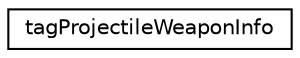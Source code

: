 digraph "Graphical Class Hierarchy"
{
 // LATEX_PDF_SIZE
  edge [fontname="Helvetica",fontsize="10",labelfontname="Helvetica",labelfontsize="10"];
  node [fontname="Helvetica",fontsize="10",shape=record];
  rankdir="LR";
  Node0 [label="tagProjectileWeaponInfo",height=0.2,width=0.4,color="black", fillcolor="white", style="filled",URL="$structtag_projectile_weapon_info.html",tooltip=" "];
}
